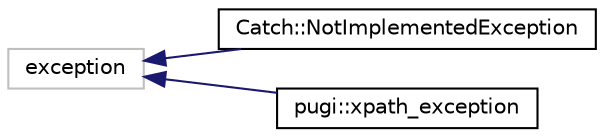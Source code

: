 digraph "Graphical Class Hierarchy"
{
  edge [fontname="Helvetica",fontsize="10",labelfontname="Helvetica",labelfontsize="10"];
  node [fontname="Helvetica",fontsize="10",shape=record];
  rankdir="LR";
  Node1 [label="exception",height=0.2,width=0.4,color="grey75", fillcolor="white", style="filled"];
  Node1 -> Node2 [dir="back",color="midnightblue",fontsize="10",style="solid",fontname="Helvetica"];
  Node2 [label="Catch::NotImplementedException",height=0.2,width=0.4,color="black", fillcolor="white", style="filled",URL="$class_catch_1_1_not_implemented_exception.html"];
  Node1 -> Node3 [dir="back",color="midnightblue",fontsize="10",style="solid",fontname="Helvetica"];
  Node3 [label="pugi::xpath_exception",height=0.2,width=0.4,color="black", fillcolor="white", style="filled",URL="$classpugi_1_1xpath__exception.html"];
}
